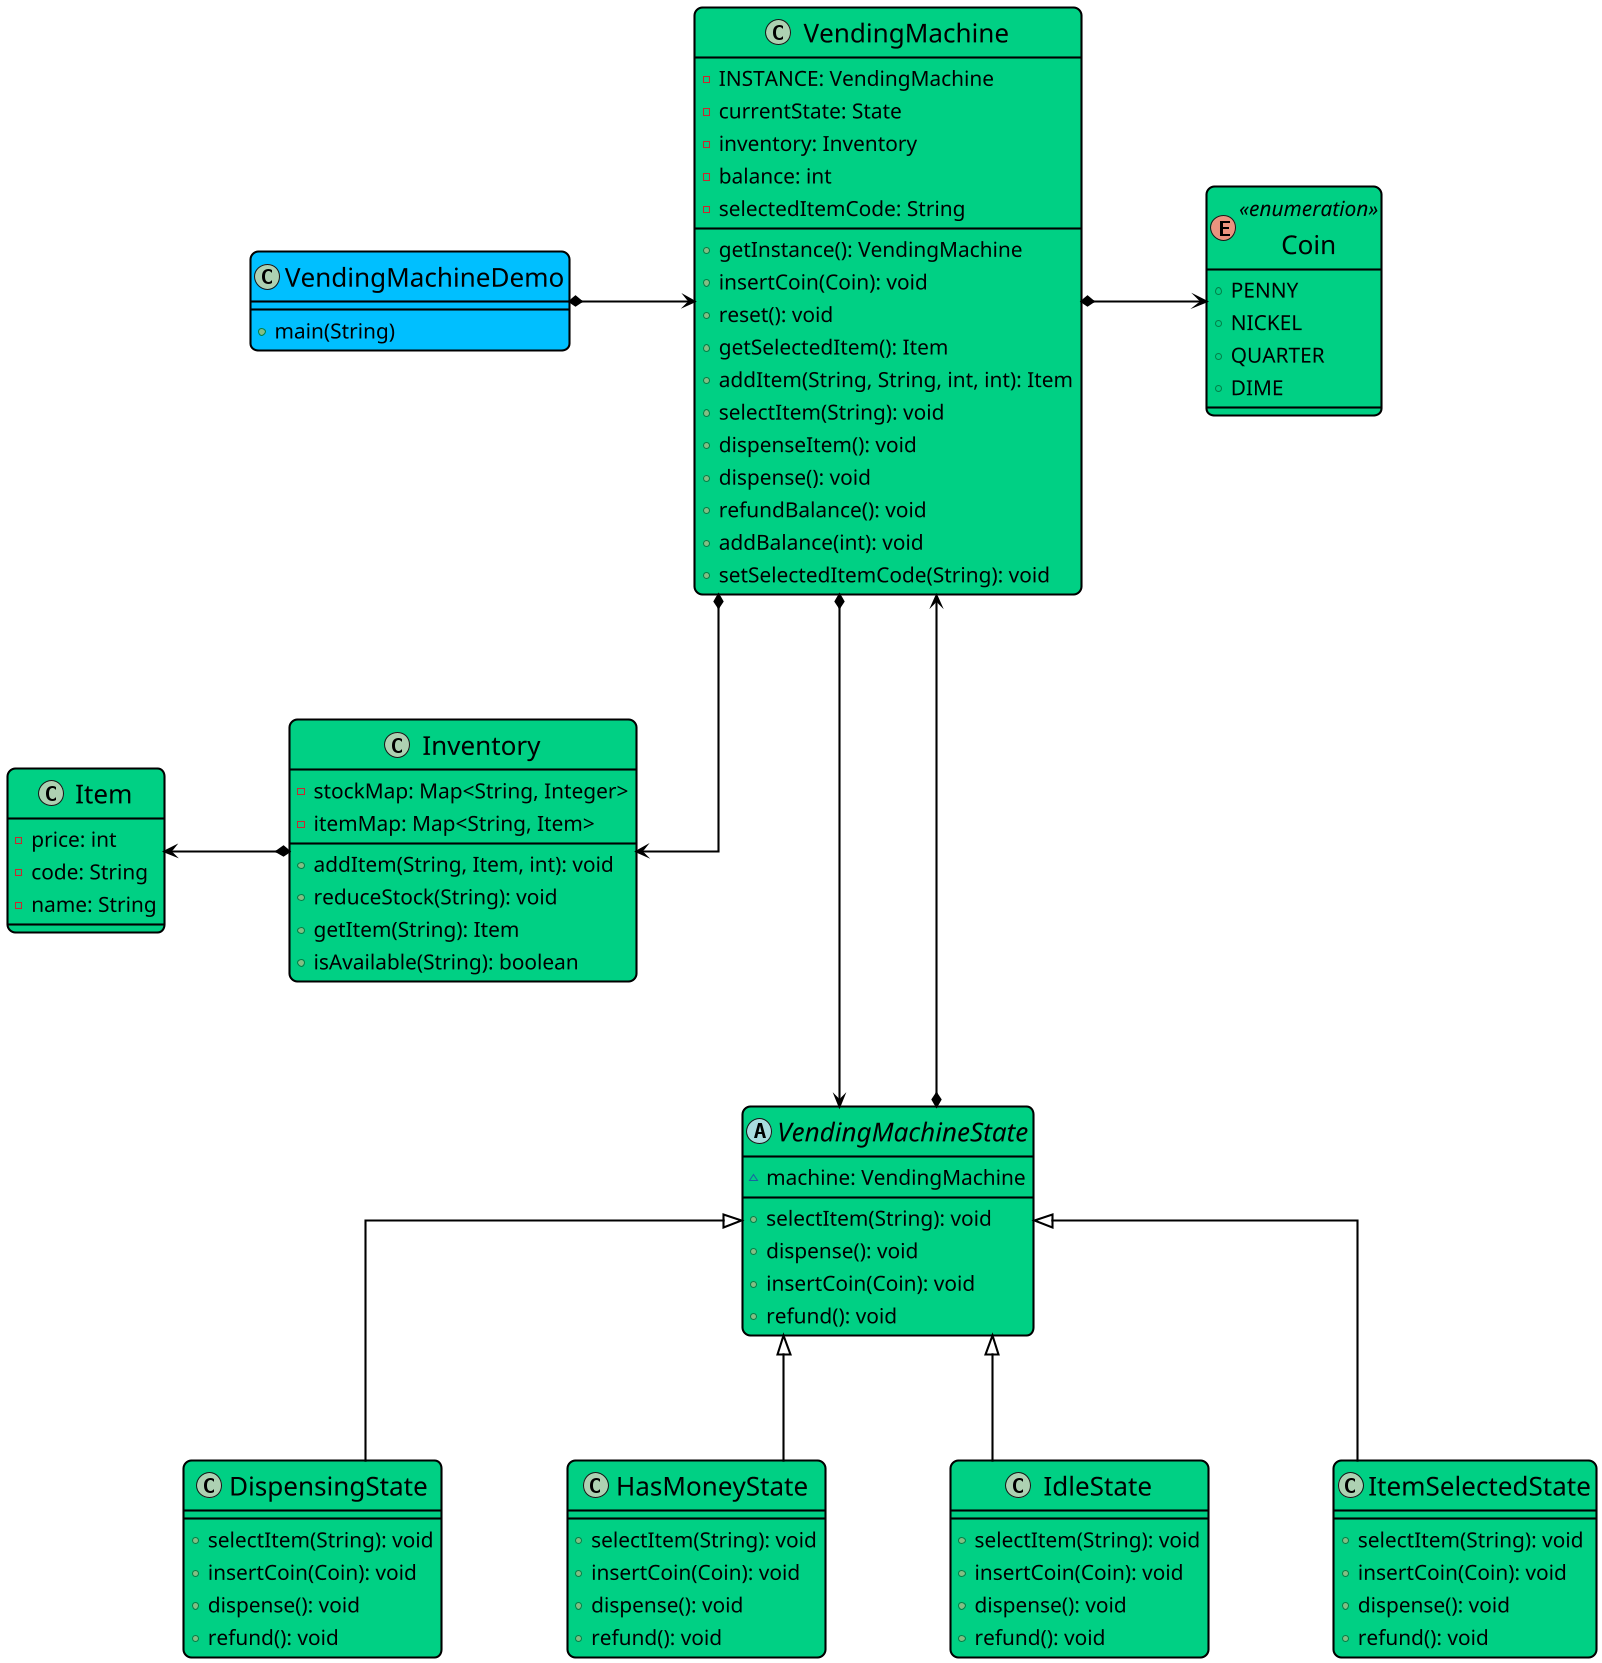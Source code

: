 @startuml

top to bottom direction
skinparam linetype ortho

skinparam backgroundColor transparent
skinparam wrapWidth 500
skinparam roundCorner 15
skinparam defaultFontSize 20
skinparam defaultFontColor black
skinparam ArrowColor black
skinparam Padding 2
skinparam dpi 100
skinparam nodesep 120
skinparam ranksep 120

skinparam class {
  BackgroundColor #00d084
  BorderColor black
  ArrowColor black
  FontSize 25
  BorderThickness 2
  ArrowThickness 2
}

enum Coin << enumeration >> {
  + PENNY
  + NICKEL
  + QUARTER
  + DIME
}
class DispensingState {
  + selectItem(String): void
  + insertCoin(Coin): void
  + dispense(): void
  + refund(): void
}
class HasMoneyState {
  + selectItem(String): void
  + insertCoin(Coin): void
  + dispense(): void
  + refund(): void
}
class IdleState {
  + selectItem(String): void
  + insertCoin(Coin): void
  + dispense(): void
  + refund(): void
}
class Inventory {
  - stockMap: Map<String, Integer>
  - itemMap: Map<String, Item>
  + addItem(String, Item, int): void
  + reduceStock(String): void
  + getItem(String): Item
  + isAvailable(String): boolean
}
class Item {
  - price: int
  - code: String
  - name: String
}
class ItemSelectedState {
  + selectItem(String): void
  + insertCoin(Coin): void
  + dispense(): void
  + refund(): void
}
abstract class VendingMachineState {
  ~ machine: VendingMachine
  + selectItem(String): void
  + dispense(): void
  + insertCoin(Coin): void
  + refund(): void
}
class VendingMachine {
  - INSTANCE: VendingMachine
  - currentState: State
  - inventory: Inventory
  - balance: int
  - selectedItemCode: String
  + getInstance(): VendingMachine
  + insertCoin(Coin): void
  + reset(): void
  + getSelectedItem(): Item
  + addItem(String, String, int, int): Item
  + selectItem(String): void
  + dispenseItem(): void
  + dispense(): void
  + refundBalance(): void
  + addBalance(int): void
  + setSelectedItemCode(String): void
}

class VendingMachineDemo #00bfff {
    + main(String)
}

VendingMachineState               ^-[plain]- DispensingState
VendingMachineState               ^-[plain]- HasMoneyState
VendingMachineState               ^-[plain]- IdleState
Inventory                         *-[plain]left-> Item
VendingMachineState               ^-[plain]- ItemSelectedState
VendingMachineState               *-[plain]-> VendingMachine
VendingMachine                    *-[plain]-> Inventory
VendingMachine                    *-[plain]--> VendingMachineState
VendingMachine                    *-[plain]right-> Coin
VendingMachineDemo                *-[plain]right-> VendingMachine
@enduml